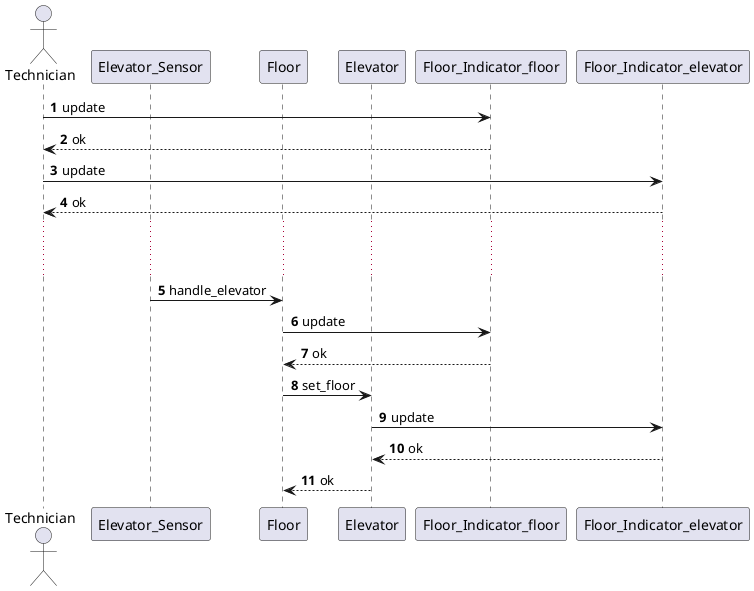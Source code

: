 @startuml
autonumber

actor Technician as T
participant Elevator_Sensor as ES
participant Floor as F
participant Elevator as E
participant Floor_Indicator_floor as FIf
participant Floor_Indicator_elevator as FIe

T		->		FIf:	update
FIf		-->		T:		ok
T		->		FIe:	update
FIe		-->		T:		ok
...
...
ES		->		F:		handle_elevator
F		->		FIf:	update
FIf		-->		F:		ok
F		->		E:		set_floor
E		->		FIe:	update
FIe		-->		E:		ok
E		-->		F:		ok




@enduml